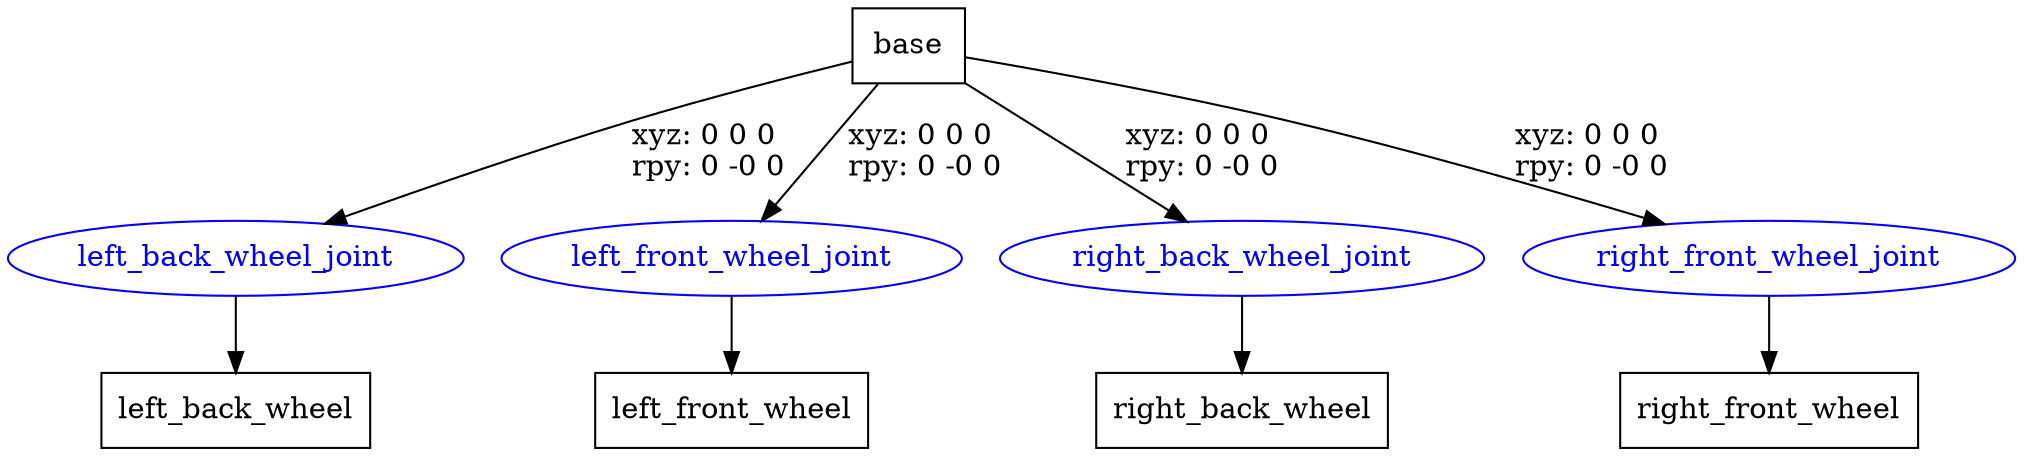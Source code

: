 digraph G {
node [shape=box];
"base" [label="base"];
"left_back_wheel" [label="left_back_wheel"];
"left_front_wheel" [label="left_front_wheel"];
"right_back_wheel" [label="right_back_wheel"];
"right_front_wheel" [label="right_front_wheel"];
node [shape=ellipse, color=blue, fontcolor=blue];
"base" -> "left_back_wheel_joint" [label="xyz: 0 0 0 \nrpy: 0 -0 0"]
"left_back_wheel_joint" -> "left_back_wheel"
"base" -> "left_front_wheel_joint" [label="xyz: 0 0 0 \nrpy: 0 -0 0"]
"left_front_wheel_joint" -> "left_front_wheel"
"base" -> "right_back_wheel_joint" [label="xyz: 0 0 0 \nrpy: 0 -0 0"]
"right_back_wheel_joint" -> "right_back_wheel"
"base" -> "right_front_wheel_joint" [label="xyz: 0 0 0 \nrpy: 0 -0 0"]
"right_front_wheel_joint" -> "right_front_wheel"
}
